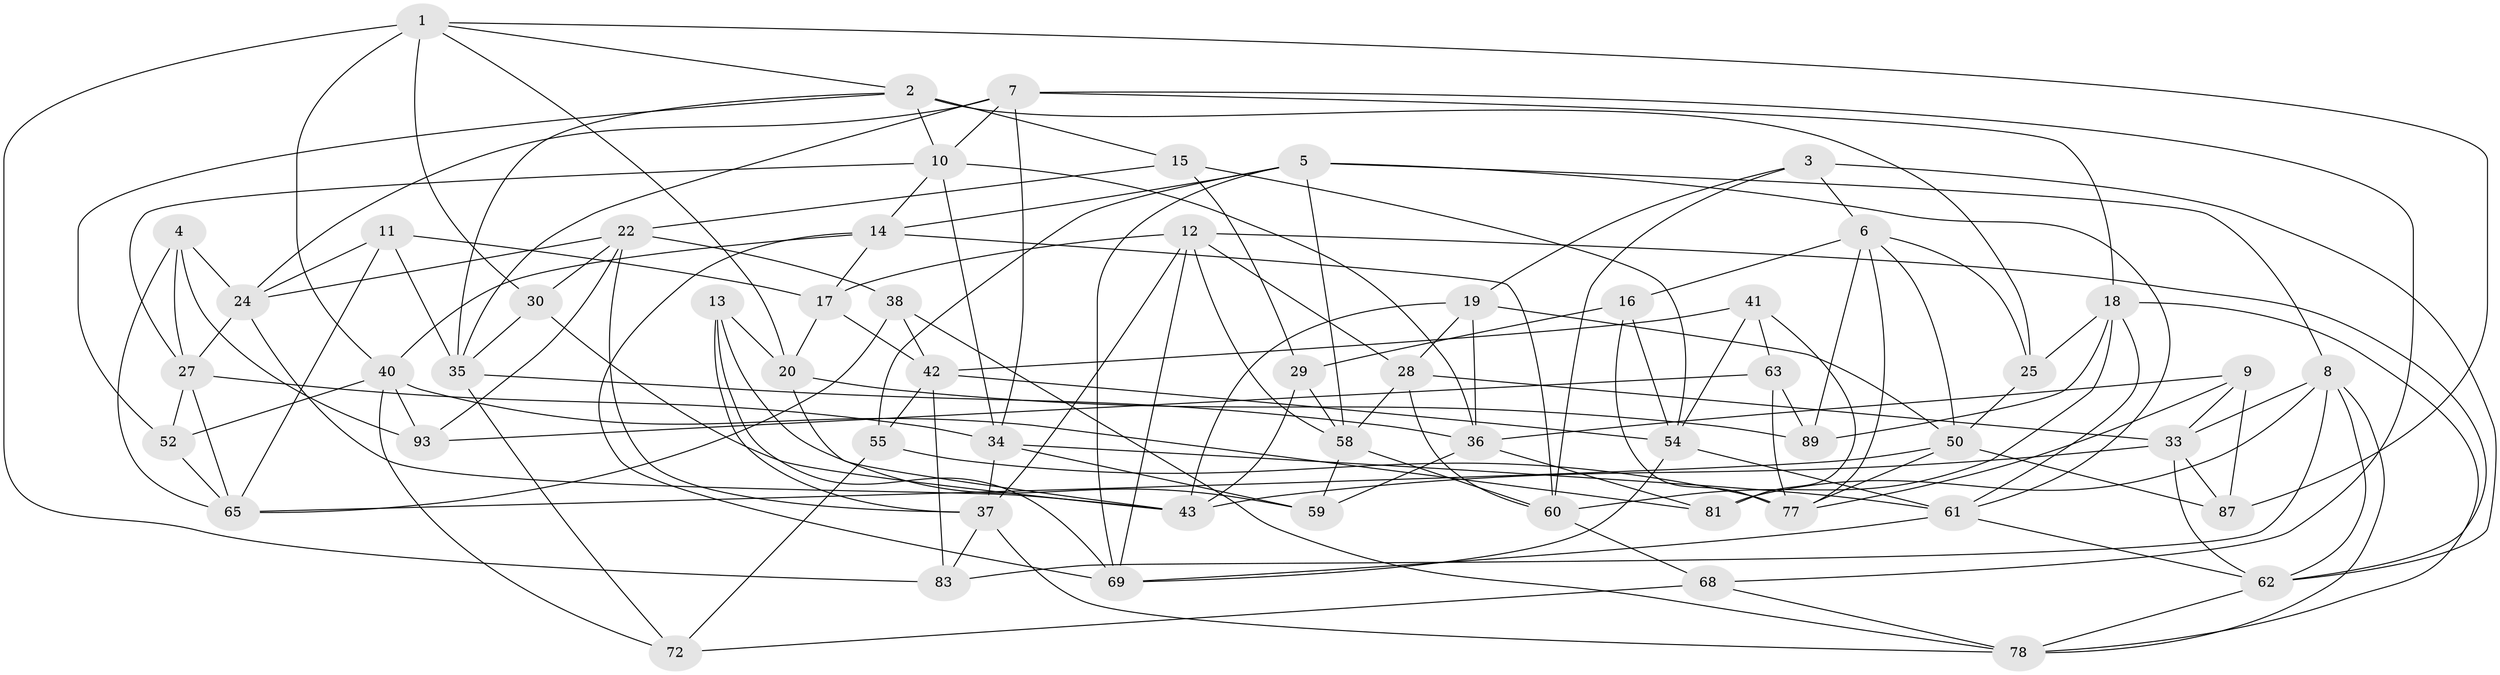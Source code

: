 // original degree distribution, {4: 1.0}
// Generated by graph-tools (version 1.1) at 2025/42/03/06/25 10:42:19]
// undirected, 58 vertices, 149 edges
graph export_dot {
graph [start="1"]
  node [color=gray90,style=filled];
  1 [super="+21"];
  2 [super="+56"];
  3;
  4;
  5 [super="+46"];
  6 [super="+53"];
  7 [super="+23"];
  8 [super="+32"];
  9;
  10 [super="+49"];
  11;
  12 [super="+26"];
  13;
  14 [super="+44"];
  15;
  16;
  17 [super="+66"];
  18 [super="+31"];
  19 [super="+82"];
  20 [super="+64"];
  22 [super="+39"];
  24 [super="+88"];
  25;
  27 [super="+45"];
  28 [super="+67"];
  29;
  30;
  33 [super="+47"];
  34 [super="+73"];
  35 [super="+86"];
  36 [super="+51"];
  37 [super="+57"];
  38;
  40 [super="+74"];
  41;
  42 [super="+48"];
  43 [super="+80"];
  50 [super="+76"];
  52;
  54 [super="+75"];
  55;
  58 [super="+71"];
  59;
  60 [super="+70"];
  61 [super="+85"];
  62 [super="+91"];
  63;
  65 [super="+90"];
  68;
  69 [super="+79"];
  72;
  77 [super="+84"];
  78 [super="+92"];
  81;
  83;
  87;
  89;
  93;
  1 -- 2;
  1 -- 87;
  1 -- 40;
  1 -- 83;
  1 -- 20;
  1 -- 30;
  2 -- 15;
  2 -- 35;
  2 -- 25;
  2 -- 52;
  2 -- 10;
  3 -- 19;
  3 -- 6;
  3 -- 62;
  3 -- 60;
  4 -- 24;
  4 -- 65;
  4 -- 93;
  4 -- 27;
  5 -- 58;
  5 -- 61;
  5 -- 14;
  5 -- 8;
  5 -- 55;
  5 -- 69;
  6 -- 89;
  6 -- 50;
  6 -- 16;
  6 -- 25;
  6 -- 77;
  7 -- 18;
  7 -- 35;
  7 -- 68;
  7 -- 24;
  7 -- 10;
  7 -- 34;
  8 -- 81;
  8 -- 62;
  8 -- 83;
  8 -- 78;
  8 -- 33;
  9 -- 33;
  9 -- 77;
  9 -- 87;
  9 -- 36;
  10 -- 27;
  10 -- 14;
  10 -- 36;
  10 -- 34;
  11 -- 17;
  11 -- 65;
  11 -- 24;
  11 -- 35;
  12 -- 62;
  12 -- 17;
  12 -- 58;
  12 -- 37;
  12 -- 28;
  12 -- 69;
  13 -- 37;
  13 -- 69;
  13 -- 59;
  13 -- 20;
  14 -- 69;
  14 -- 17;
  14 -- 40;
  14 -- 60;
  15 -- 29;
  15 -- 54;
  15 -- 22;
  16 -- 29;
  16 -- 77;
  16 -- 54;
  17 -- 20 [weight=2];
  17 -- 42;
  18 -- 89;
  18 -- 25;
  18 -- 61;
  18 -- 78;
  18 -- 60;
  19 -- 36;
  19 -- 43;
  19 -- 28 [weight=2];
  19 -- 50;
  20 -- 43;
  20 -- 89;
  22 -- 93;
  22 -- 30;
  22 -- 24;
  22 -- 38;
  22 -- 37;
  24 -- 27;
  24 -- 43;
  25 -- 50;
  27 -- 34;
  27 -- 65;
  27 -- 52;
  28 -- 58;
  28 -- 60;
  28 -- 33;
  29 -- 58;
  29 -- 43;
  30 -- 35;
  30 -- 43;
  33 -- 62;
  33 -- 43;
  33 -- 87;
  34 -- 61;
  34 -- 37;
  34 -- 59;
  35 -- 72;
  35 -- 36;
  36 -- 59;
  36 -- 81;
  37 -- 83;
  37 -- 78;
  38 -- 42;
  38 -- 65;
  38 -- 78;
  40 -- 93;
  40 -- 72;
  40 -- 81;
  40 -- 52;
  41 -- 54;
  41 -- 63;
  41 -- 81;
  41 -- 42;
  42 -- 55;
  42 -- 83;
  42 -- 54;
  50 -- 65;
  50 -- 77;
  50 -- 87;
  52 -- 65;
  54 -- 69;
  54 -- 61;
  55 -- 72;
  55 -- 77;
  58 -- 59;
  58 -- 60;
  60 -- 68;
  61 -- 62;
  61 -- 69;
  62 -- 78;
  63 -- 89;
  63 -- 93;
  63 -- 77;
  68 -- 78;
  68 -- 72;
}
